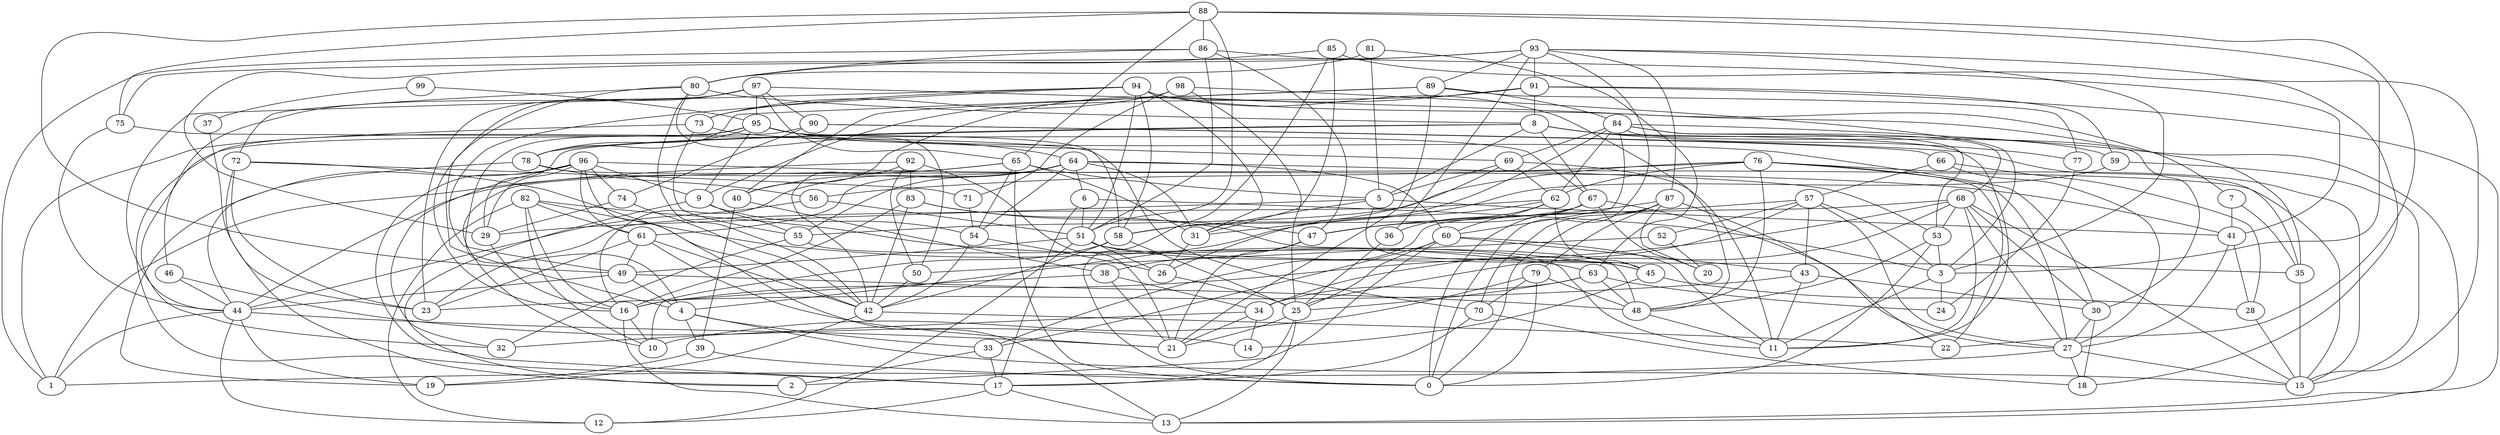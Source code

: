 digraph GG_graph {

subgraph G_graph {
edge [color = black]
"40" -> "39" [dir = none]
"82" -> "61" [dir = none]
"52" -> "50" [dir = none]
"73" -> "1" [dir = none]
"39" -> "19" [dir = none]
"5" -> "29" [dir = none]
"28" -> "15" [dir = none]
"53" -> "48" [dir = none]
"53" -> "0" [dir = none]
"88" -> "75" [dir = none]
"88" -> "65" [dir = none]
"94" -> "7" [dir = none]
"71" -> "54" [dir = none]
"89" -> "77" [dir = none]
"89" -> "84" [dir = none]
"34" -> "14" [dir = none]
"34" -> "21" [dir = none]
"60" -> "33" [dir = none]
"60" -> "11" [dir = none]
"85" -> "18" [dir = none]
"85" -> "0" [dir = none]
"85" -> "80" [dir = none]
"62" -> "45" [dir = none]
"97" -> "35" [dir = none]
"97" -> "23" [dir = none]
"97" -> "65" [dir = none]
"97" -> "95" [dir = none]
"86" -> "51" [dir = none]
"80" -> "4" [dir = none]
"80" -> "50" [dir = none]
"80" -> "42" [dir = none]
"42" -> "19" [dir = none]
"17" -> "13" [dir = none]
"64" -> "55" [dir = none]
"64" -> "31" [dir = none]
"64" -> "16" [dir = none]
"83" -> "47" [dir = none]
"93" -> "3" [dir = none]
"93" -> "36" [dir = none]
"93" -> "29" [dir = none]
"9" -> "2" [dir = none]
"81" -> "80" [dir = none]
"69" -> "11" [dir = none]
"95" -> "78" [dir = none]
"95" -> "32" [dir = none]
"95" -> "67" [dir = none]
"95" -> "58" [dir = none]
"95" -> "64" [dir = none]
"98" -> "25" [dir = none]
"35" -> "15" [dir = none]
"91" -> "8" [dir = none]
"91" -> "9" [dir = none]
"91" -> "13" [dir = none]
"87" -> "79" [dir = none]
"87" -> "22" [dir = none]
"87" -> "47" [dir = none]
"41" -> "27" [dir = none]
"99" -> "95" [dir = none]
"29" -> "16" [dir = none]
"74" -> "29" [dir = none]
"68" -> "25" [dir = none]
"68" -> "11" [dir = none]
"68" -> "27" [dir = none]
"51" -> "12" [dir = none]
"51" -> "45" [dir = none]
"51" -> "35" [dir = none]
"84" -> "26" [dir = none]
"84" -> "30" [dir = none]
"84" -> "60" [dir = none]
"58" -> "10" [dir = none]
"58" -> "42" [dir = none]
"6" -> "17" [dir = none]
"7" -> "35" [dir = none]
"65" -> "54" [dir = none]
"72" -> "42" [dir = none]
"61" -> "49" [dir = none]
"61" -> "23" [dir = none]
"38" -> "16" [dir = none]
"92" -> "83" [dir = none]
"76" -> "56" [dir = none]
"63" -> "24" [dir = none]
"63" -> "25" [dir = none]
"44" -> "1" [dir = none]
"44" -> "19" [dir = none]
"56" -> "51" [dir = none]
"37" -> "23" [dir = none]
"46" -> "44" [dir = none]
"16" -> "13" [dir = none]
"66" -> "57" [dir = none]
"66" -> "27" [dir = none]
"70" -> "17" [dir = none]
"43" -> "23" [dir = none]
"47" -> "21" [dir = none]
"96" -> "41" [dir = none]
"59" -> "15" [dir = none]
"67" -> "20" [dir = none]
"67" -> "47" [dir = none]
"67" -> "27" [dir = none]
"90" -> "35" [dir = none]
"67" -> "58" [dir = none]
"91" -> "59" [dir = none]
"93" -> "89" [dir = none]
"68" -> "33" [dir = none]
"79" -> "10" [dir = none]
"68" -> "15" [dir = none]
"88" -> "22" [dir = none]
"82" -> "12" [dir = none]
"95" -> "4" [dir = none]
"65" -> "31" [dir = none]
"83" -> "48" [dir = none]
"79" -> "70" [dir = none]
"81" -> "63" [dir = none]
"54" -> "26" [dir = none]
"78" -> "56" [dir = none]
"57" -> "43" [dir = none]
"98" -> "71" [dir = none]
"68" -> "30" [dir = none]
"88" -> "49" [dir = none]
"57" -> "52" [dir = none]
"80" -> "8" [dir = none]
"94" -> "73" [dir = none]
"33" -> "17" [dir = none]
"38" -> "34" [dir = none]
"66" -> "28" [dir = none]
"72" -> "23" [dir = none]
"17" -> "12" [dir = none]
"65" -> "0" [dir = none]
"30" -> "27" [dir = none]
"96" -> "9" [dir = none]
"27" -> "1" [dir = none]
"5" -> "31" [dir = none]
"73" -> "69" [dir = none]
"47" -> "38" [dir = none]
"92" -> "44" [dir = none]
"34" -> "32" [dir = none]
"93" -> "75" [dir = none]
"75" -> "70" [dir = none]
"38" -> "21" [dir = none]
"52" -> "20" [dir = none]
"30" -> "18" [dir = none]
"88" -> "3" [dir = none]
"90" -> "66" [dir = none]
"82" -> "45" [dir = none]
"58" -> "25" [dir = none]
"48" -> "11" [dir = none]
"88" -> "51" [dir = none]
"97" -> "16" [dir = none]
"96" -> "19" [dir = none]
"84" -> "13" [dir = none]
"89" -> "78" [dir = none]
"70" -> "18" [dir = none]
"82" -> "63" [dir = none]
"51" -> "49" [dir = none]
"6" -> "3" [dir = none]
"94" -> "49" [dir = none]
"86" -> "1" [dir = none]
"50" -> "42" [dir = none]
"64" -> "6" [dir = none]
"84" -> "62" [dir = none]
"84" -> "53" [dir = none]
"78" -> "44" [dir = none]
"44" -> "12" [dir = none]
"40" -> "38" [dir = none]
"4" -> "33" [dir = none]
"69" -> "5" [dir = none]
"65" -> "5" [dir = none]
"9" -> "55" [dir = none]
"73" -> "55" [dir = none]
"8" -> "59" [dir = none]
"87" -> "20" [dir = none]
"94" -> "51" [dir = none]
"64" -> "53" [dir = none]
"69" -> "58" [dir = none]
"57" -> "3" [dir = none]
"7" -> "41" [dir = none]
"96" -> "32" [dir = none]
"61" -> "21" [dir = none]
"3" -> "11" [dir = none]
"60" -> "2" [dir = none]
"84" -> "68" [dir = none]
"62" -> "23" [dir = none]
"67" -> "0" [dir = none]
"81" -> "5" [dir = none]
"8" -> "11" [dir = none]
"83" -> "16" [dir = none]
"6" -> "51" [dir = none]
"53" -> "3" [dir = none]
"49" -> "4" [dir = none]
"62" -> "36" [dir = none]
"60" -> "43" [dir = none]
"64" -> "60" [dir = none]
"5" -> "45" [dir = none]
"68" -> "53" [dir = none]
"94" -> "48" [dir = none]
"96" -> "61" [dir = none]
"99" -> "37" [dir = none]
"26" -> "25" [dir = none]
"54" -> "42" [dir = none]
"87" -> "0" [dir = none]
"77" -> "24" [dir = none]
"45" -> "14" [dir = none]
"65" -> "10" [dir = none]
"64" -> "54" [dir = none]
"43" -> "11" [dir = none]
"79" -> "0" [dir = none]
"82" -> "10" [dir = none]
"93" -> "91" [dir = none]
"42" -> "22" [dir = none]
"44" -> "21" [dir = none]
"92" -> "21" [dir = none]
"68" -> "16" [dir = none]
"69" -> "62" [dir = none]
"46" -> "14" [dir = none]
"64" -> "40" [dir = none]
"36" -> "25" [dir = none]
"76" -> "22" [dir = none]
"57" -> "47" [dir = none]
"74" -> "42" [dir = none]
"97" -> "46" [dir = none]
"76" -> "15" [dir = none]
"94" -> "58" [dir = none]
"55" -> "32" [dir = none]
"16" -> "10" [dir = none]
"72" -> "2" [dir = none]
"65" -> "1" [dir = none]
"62" -> "4" [dir = none]
"57" -> "27" [dir = none]
"60" -> "25" [dir = none]
"76" -> "62" [dir = none]
"92" -> "42" [dir = none]
"59" -> "31" [dir = none]
"39" -> "0" [dir = none]
"56" -> "44" [dir = none]
"64" -> "61" [dir = none]
"61" -> "42" [dir = none]
"72" -> "71" [dir = none]
"95" -> "9" [dir = none]
"97" -> "90" [dir = none]
"3" -> "24" [dir = none]
"25" -> "13" [dir = none]
"87" -> "70" [dir = none]
"86" -> "41" [dir = none]
"84" -> "69" [dir = none]
"57" -> "34" [dir = none]
"91" -> "40" [dir = none]
"45" -> "28" [dir = none]
"83" -> "42" [dir = none]
"4" -> "39" [dir = none]
"95" -> "30" [dir = none]
"62" -> "60" [dir = none]
"27" -> "15" [dir = none]
"8" -> "67" [dir = none]
"96" -> "13" [dir = none]
"90" -> "17" [dir = none]
"98" -> "73" [dir = none]
"5" -> "41" [dir = none]
"88" -> "86" [dir = none]
"86" -> "47" [dir = none]
"8" -> "29" [dir = none]
"92" -> "50" [dir = none]
"85" -> "31" [dir = none]
"93" -> "15" [dir = none]
"41" -> "28" [dir = none]
"78" -> "15" [dir = none]
"94" -> "44" [dir = none]
"93" -> "87" [dir = none]
"76" -> "55" [dir = none]
"8" -> "77" [dir = none]
"51" -> "26" [dir = none]
"8" -> "5" [dir = none]
"96" -> "74" [dir = none]
"8" -> "78" [dir = none]
"76" -> "48" [dir = none]
"82" -> "16" [dir = none]
"98" -> "3" [dir = none]
"31" -> "26" [dir = none]
"96" -> "17" [dir = none]
"49" -> "48" [dir = none]
"75" -> "44" [dir = none]
"63" -> "48" [dir = none]
"25" -> "17" [dir = none]
"80" -> "72" [dir = none]
"94" -> "31" [dir = none]
"76" -> "27" [dir = none]
"86" -> "80" [dir = none]
"27" -> "18" [dir = none]
"63" -> "34" [dir = none]
"49" -> "44" [dir = none]
"4" -> "15" [dir = none]
"79" -> "48" [dir = none]
"96" -> "29" [dir = none]
"89" -> "40" [dir = none]
"9" -> "54" [dir = none]
"93" -> "0" [dir = none]
"90" -> "74" [dir = none]
"25" -> "21" [dir = none]
"43" -> "30" [dir = none]
"33" -> "2" [dir = none]
"55" -> "11" [dir = none]
"89" -> "21" [dir = none]
}

}
